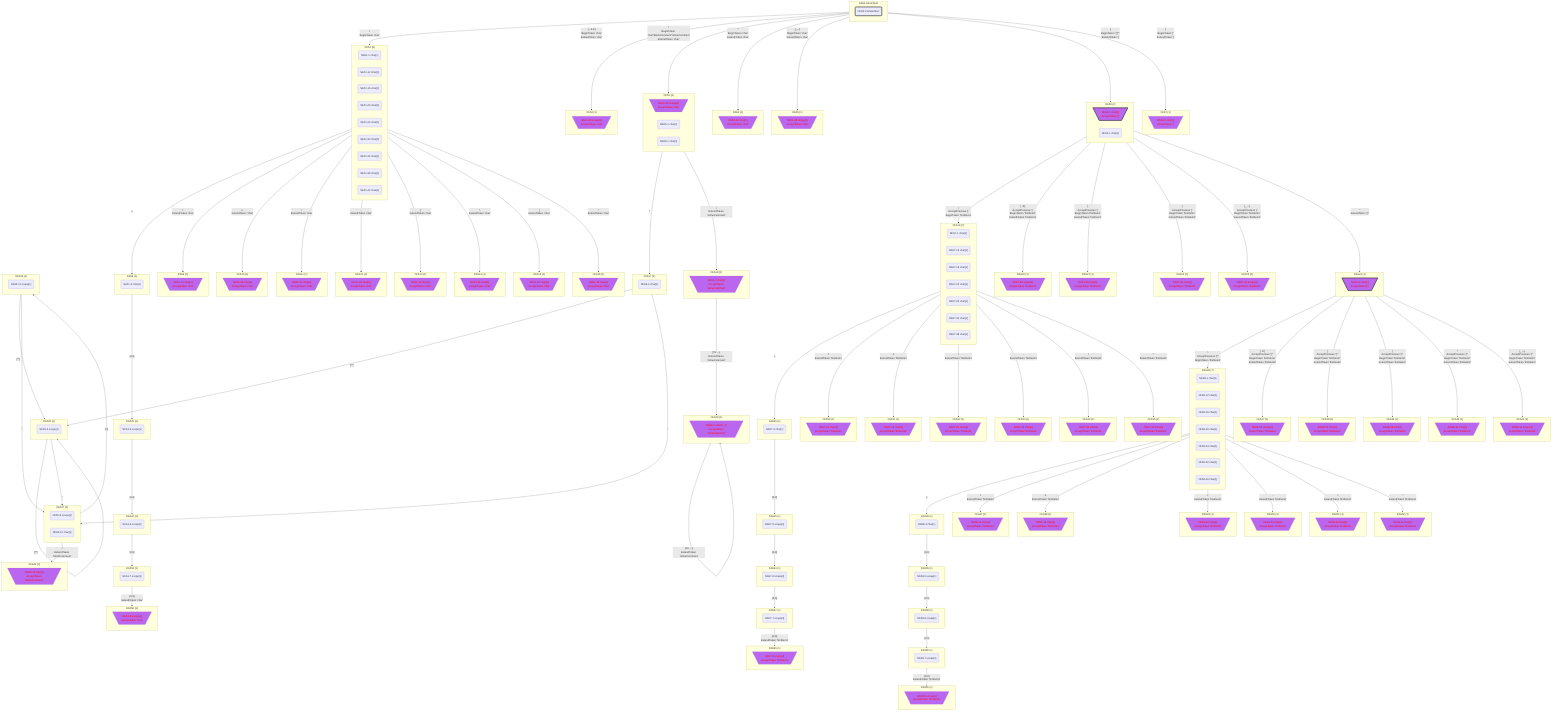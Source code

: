 flowchart
classDef c0001 color:#FF0000;
classDef c0010 stroke-dasharray: 10 10;
classDef c0011 stroke-dasharray: 10 10,color:#FF0000;
classDef c0100 fill:#BB66EE;
classDef c0101 fill:#BB66EE,color:#FF0000;
classDef c0110 fill:#BB66EE,stroke-dasharray: 10 10;
classDef c0111 fill:#BB66EE,stroke-dasharray: 10 10,color:#FF0000;
classDef c1000 stroke:#333,stroke-width:4px;
classDef c1001 stroke:#333,stroke-width:4px,color:#FF0000;
classDef c1010 stroke:#333,stroke-width:4px,stroke-dasharray: 10 10;
classDef c1011 stroke:#333,stroke-width:4px,stroke-dasharray: 10 10,color:#FF0000;
classDef c1100 stroke:#333,stroke-width:4px,fill:#BB66EE;
classDef c1101 stroke:#333,stroke-width:4px,fill:#BB66EE,color:#FF0000;
classDef c1110 stroke:#333,stroke-width:4px,fill:#BB66EE,stroke-dasharray: 10 10;
classDef c1111 stroke:#333,stroke-width:4px,fill:#BB66EE,stroke-dasharray: 10 10,color:#FF0000;
subgraph DFA0_959717059["DFA0 wholeStart"]
NFA0_0_53115297_0("NFA0-0 wholeStart")
class NFA0_0_53115297_0 c1000;
end
class DFA0_959717059 c1000;
subgraph DFA1_1108858292["DFA1 {9}"]
NFA1_1_8275629_1("NFA1-1 char[1]")
NFA1_12_7371802_2("NFA1-12 char[1]")
NFA1_16_66346226_3("NFA1-16 char[1]")
NFA1_20_60245124_4("NFA1-20 char[1]")
NFA1_24_5335211_5("NFA1-24 char[1]")
NFA1_30_29498945_6("NFA1-30 char[1]")
NFA1_34_64163914_7("NFA1-34 char[1]")
NFA1_38_40604315_8("NFA1-38 char[1]")
NFA1_44_615201_9("NFA1-44 char[1]")
end
subgraph DFA2_-1682253378["DFA2 {1}"]
NFA1_28_48016903_10[\"NFA1-28 scope[1]
AcceptToken 'char'"/]
class NFA1_28_48016903_10 c0101;
end
class DFA2_-1682253378 c0101;
subgraph DFA3_1901332768["DFA3 {3}"]
NFA1_28_48016903_11[\"NFA1-28 scope[1]
AcceptToken 'char'"/]
class NFA1_28_48016903_11 c0101;
NFA5_1_21163898_12("NFA5-1 char[1]")
NFA6_1_56257360_13("NFA6-1 char[1]")
end
class DFA3_1901332768 c0101;
subgraph DFA4_-783341220["DFA4 {1}"]
NFA1_42_29894517_14[\"NFA1-42 char[1]
AcceptToken 'char'"/]
class NFA1_42_29894517_14 c0101;
end
class DFA4_-783341220 c0101;
subgraph DFA5_-1289131532["DFA5 {1}"]
NFA1_48_5536817_15[\"NFA1-48 scope[1]
AcceptToken 'char'"/]
class NFA1_48_5536817_15 c0101;
end
class DFA5_-1289131532 c0101;
subgraph DFA6_-618929247["DFA6 {2}"]
NFA2_1_49831357_16[\"NFA2-1 char[1]
AcceptToken '['"/]
class NFA2_1_49831357_16 c1101;
NFA4_1_9808084_17("NFA4-1 char[1]")
end
class DFA6_-618929247 c1101;
subgraph DFA7_-1961732557["DFA7 {1}"]
NFA3_1_45829029_18[\"NFA3-1 char[1]
AcceptToken ']'"/]
class NFA3_1_45829029_18 c0101;
end
class DFA7_-1961732557 c0101;
subgraph DFA8_1569233356["DFA8 {1}"]
NFA1_3_44879761_19("NFA1-3 char[1]")
end
subgraph DFA9_-1344796577["DFA9 {1}"]
NFA1_14_36554200_20[\"NFA1-14 char[1]
AcceptToken 'char'"/]
class NFA1_14_36554200_20 c0101;
end
class DFA9_-1344796577 c0101;
subgraph DFA10_2034109769["DFA10 {1}"]
NFA1_18_60552345_21[\"NFA1-18 char[1]
AcceptToken 'char'"/]
class NFA1_18_60552345_21 c0101;
end
class DFA10_2034109769 c0101;
subgraph DFA11_1608650861["DFA11 {1}"]
NFA1_22_8100198_22[\"NFA1-22 char[1]
AcceptToken 'char'"/]
class NFA1_22_8100198_22 c0101;
end
class DFA11_1608650861 c0101;
subgraph DFA12_1146874116["DFA12 {1}"]
NFA1_26_5792918_23[\"NFA1-26 char[1]
AcceptToken 'char'"/]
class NFA1_26_5792918_23 c0101;
end
class DFA12_1146874116 c0101;
subgraph DFA13_1999389059["DFA13 {1}"]
NFA1_32_52136268_24[\"NFA1-32 char[1]
AcceptToken 'char'"/]
class NFA1_32_52136268_24 c0101;
end
class DFA13_1999389059 c0101;
subgraph DFA14_307894127["DFA14 {1}"]
NFA1_36_66573232_25[\"NFA1-36 char[1]
AcceptToken 'char'"/]
class NFA1_36_66573232_25 c0101;
end
class DFA14_307894127 c0101;
subgraph DFA15_849971840["DFA15 {1}"]
NFA1_40_62288179_26[\"NFA1-40 char[1]
AcceptToken 'char'"/]
class NFA1_40_62288179_26 c0101;
end
class DFA15_849971840 c0101;
subgraph DFA16_1913010798["DFA16 {1}"]
NFA1_46_23722702_27[\"NFA1-46 char[1]
AcceptToken 'char'"/]
class NFA1_46_23722702_27 c0101;
end
class DFA16_1913010798 c0101;
subgraph DFA17_1590941627["DFA17 {1}"]
NFA5_3_29369493_28("NFA5-3 char[1]")
end
subgraph DFA18_1658321644["DFA18 {1}"]
NFA6_3_8408241_29[\"NFA6-3 char[1]
AcceptToken 'inlineComment'"/]
class NFA6_3_8408241_29 c0101;
end
class DFA18_1658321644 c0101;
subgraph DFA19_1320486412["DFA19 {7}"]
NFA7_1_12177730_30("NFA7-1 char[1]")
NFA7_12_42490713_31("NFA7-12 char[1]")
NFA7_16_46872098_32("NFA7-16 char[1]")
NFA7_20_19195704_33("NFA7-20 char[1]")
NFA7_24_38543611_34("NFA7-24 char[1]")
NFA7_32_46787348_35("NFA7-32 char[1]")
NFA7_38_31678816_36("NFA7-38 char[1]")
end
subgraph DFA20_485462897["DFA20 {1}"]
NFA7_28_11348180_37[\"NFA7-28 scope[1]
AcceptToken 'firstItem1'"/]
class NFA7_28_11348180_37 c0101;
end
class DFA20_485462897 c0101;
subgraph DFA21_992789378["DFA21 {1}"]
NFA7_30_35024756_38[\"NFA7-30 char[1]
AcceptToken 'firstItem1'"/]
class NFA7_30_35024756_38 c0101;
end
class DFA21_992789378 c0101;
subgraph DFA22_-805790856["DFA22 {1}"]
NFA7_36_18432949_39[\"NFA7-36 char[1]
AcceptToken 'firstItem1'"/]
class NFA7_36_18432949_39 c0101;
end
class DFA22_-805790856 c0101;
subgraph DFA23_-1072474476["DFA23 {1}"]
NFA7_42_16673895_40[\"NFA7-42 scope[1]
AcceptToken 'firstItem1'"/]
class NFA7_42_16673895_40 c0101;
end
class DFA23_-1072474476 c0101;
subgraph DFA24_-463280789["DFA24 {1}"]
NFA4_3_15847329_41[\"NFA4-3 char[1]
AcceptToken '[^'"/]
class NFA4_3_15847329_41 c1101;
end
class DFA24_-463280789 c1101;
subgraph DFA25_1756501868["DFA25 {1}"]
NFA1_5_1264671_42("NFA1-5 scope[1]")
end
subgraph DFA26_12329540["DFA26 {1}"]
NFA5_5_30118695_43("NFA5-5 scope[1]")
end
subgraph DFA27_747149639["DFA27 {2}"]
NFA5_9_62998845_44("NFA5-9 scope[1]")
NFA5_13_2632805_45("NFA5-13 char[1]")
end
subgraph DFA28_-1765574440["DFA28 {1}"]
NFA6_4_23695246_46[\"NFA6-4 char{0, ∞}
AcceptToken 'inlineComment'"/]
class NFA6_4_23695246_46 c0101;
end
class DFA28_-1765574440 c0101;
subgraph DFA29_-1646634684["DFA29 {1}"]
NFA7_3_11382045_47("NFA7-3 char[1]")
end
subgraph DFA30_-878426081["DFA30 {1}"]
NFA7_14_8565311_48[\"NFA7-14 char[1]
AcceptToken 'firstItem1'"/]
class NFA7_14_8565311_48 c0101;
end
class DFA30_-878426081 c0101;
subgraph DFA31_480366072["DFA31 {1}"]
NFA7_18_9978940_49[\"NFA7-18 char[1]
AcceptToken 'firstItem1'"/]
class NFA7_18_9978940_49 c0101;
end
class DFA31_480366072 c0101;
subgraph DFA32_-310690225["DFA32 {1}"]
NFA7_22_22701601_50[\"NFA7-22 char[1]
AcceptToken 'firstItem1'"/]
class NFA7_22_22701601_50 c0101;
end
class DFA32_-310690225 c0101;
subgraph DFA33_2143711214["DFA33 {1}"]
NFA7_26_2987824_51[\"NFA7-26 char[1]
AcceptToken 'firstItem1'"/]
class NFA7_26_2987824_51 c0101;
end
class DFA33_2143711214 c0101;
subgraph DFA34_-817145312["DFA34 {1}"]
NFA7_34_26890416_52[\"NFA7-34 char[1]
AcceptToken 'firstItem1'"/]
class NFA7_34_26890416_52 c0101;
end
class DFA34_-817145312 c0101;
subgraph DFA35_-765141552["DFA35 {1}"]
NFA7_40_40687155_53[\"NFA7-40 char[1]
AcceptToken 'firstItem1'"/]
class NFA7_40_40687155_53 c0101;
end
class DFA35_-765141552 c0101;
subgraph DFA36_179686296["DFA36 {7}"]
NFA8_1_30640083_54("NFA8-1 char[1]")
NFA8_12_7325296_55("NFA8-12 char[1]")
NFA8_16_65927667_56("NFA8-16 char[1]")
NFA8_20_56478093_57("NFA8-20 char[1]")
NFA8_24_38540791_58("NFA8-24 char[1]")
NFA8_32_44731784_59("NFA8-32 char[1]")
NFA8_40_61671918_60("NFA8-40 char[1]")
end
subgraph DFA37_-1055837632["DFA37 {1}"]
NFA8_28_11322802_61[\"NFA8-28 scope[1]
AcceptToken 'firstItem2'"/]
class NFA8_28_11322802_61 c0101;
end
class DFA37_-1055837632 c0101;
subgraph DFA38_858719256["DFA38 {1}"]
NFA8_30_34796360_62[\"NFA8-30 char[1]
AcceptToken 'firstItem2'"/]
class NFA8_30_34796360_62 c0101;
end
class DFA38_858719256 c0101;
subgraph DFA39_-1097942182["DFA39 {1}"]
NFA8_36_67041741_63[\"NFA8-36 char[1]
AcceptToken 'firstItem2'"/]
class NFA8_36_67041741_63 c0101;
end
class DFA39_-1097942182 c0101;
subgraph DFA40_1969019325["DFA40 {1}"]
NFA8_38_66504758_64[\"NFA8-38 char[1]
AcceptToken 'firstItem2'"/]
class NFA8_38_66504758_64 c0101;
end
class DFA40_1969019325 c0101;
subgraph DFA41_-683148455["DFA41 {1}"]
NFA8_44_18176357_65[\"NFA8-44 scope[1]
AcceptToken 'firstItem2'"/]
class NFA8_44_18176357_65 c0101;
end
class DFA41_-683148455 c0101;
subgraph DFA42_-2119505283["DFA42 {1}"]
NFA1_6_35329549_66("NFA1-6 scope[2]")
end
subgraph DFA43_-749309628["DFA43 {1}"]
NFA5_11_38349502_67("NFA5-11 scope[1]")
end
subgraph DFA44_-985280593["DFA44 {1}"]
NFA5_15_23671576_68[\"NFA5-15 char[1]
AcceptToken 'blockComment'"/]
class NFA5_15_23671576_68 c0101;
end
class DFA44_-985280593 c0101;
subgraph DFA45_-1520087334["DFA45 {1}"]
NFA7_5_49530486_69("NFA7-5 scope[1]")
end
subgraph DFA46_1586969767["DFA46 {1}"]
NFA8_3_43121195_70("NFA8-3 char[1]")
end
subgraph DFA47_37479767["DFA47 {1}"]
NFA8_14_40266802_71[\"NFA8-14 char[1]
AcceptToken 'firstItem2'"/]
class NFA8_14_40266802_71 c0101;
end
class DFA47_37479767 c0101;
subgraph DFA48_-1494279640["DFA48 {1}"]
NFA8_18_26856902_72[\"NFA8-18 char[1]
AcceptToken 'firstItem2'"/]
class NFA8_18_26856902_72 c0101;
end
class DFA48_-1494279640 c0101;
subgraph DFA49_-1099556351["DFA49 {1}"]
NFA8_22_40385530_73[\"NFA8-22 char[1]
AcceptToken 'firstItem2'"/]
class NFA8_22_40385530_73 c0101;
end
class DFA49_-1099556351 c0101;
subgraph DFA50_-1561269722["DFA50 {1}"]
NFA8_26_27925455_74[\"NFA8-26 char[1]
AcceptToken 'firstItem2'"/]
class NFA8_26_27925455_74 c0101;
end
class DFA50_-1561269722 c0101;
subgraph DFA51_804655689["DFA51 {1}"]
NFA8_34_50002511_75[\"NFA8-34 char[1]
AcceptToken 'firstItem2'"/]
class NFA8_34_50002511_75 c0101;
end
class DFA51_804655689 c0101;
subgraph DFA52_-1738388977["DFA52 {1}"]
NFA8_42_47369417_76[\"NFA8-42 char[1]
AcceptToken 'firstItem2'"/]
class NFA8_42_47369417_76 c0101;
end
class DFA52_-1738388977 c0101;
subgraph DFA53_701415575["DFA53 {1}"]
NFA1_7_19301928_77("NFA1-7 scope[3]")
end
subgraph DFA54_891763813["DFA54 {1}"]
NFA7_6_52546435_78("NFA7-6 scope[2]")
end
subgraph DFA55_-703828649["DFA55 {1}"]
NFA8_5_3155873_79("NFA8-5 scope[1]")
end
subgraph DFA56_624096528["DFA56 {1}"]
NFA1_8_9601199_80[\"NFA1-8 scope[4]
AcceptToken 'char'"/]
class NFA1_8_9601199_80 c0101;
end
class DFA56_624096528 c0101;
subgraph DFA57_-1468880640["DFA57 {1}"]
NFA7_7_45353142_81("NFA7-7 scope[3]")
end
subgraph DFA58_-180427778["DFA58 {1}"]
NFA8_6_28402861_82("NFA8-6 scope[2]")
end
subgraph DFA59_-574655011["DFA59 {1}"]
NFA7_8_19952318_83[\"NFA7-8 scope[4]
AcceptToken 'firstItem1'"/]
class NFA7_8_19952318_83 c0101;
end
class DFA59_-574655011 c0101;
subgraph DFA60_1044473259["DFA60 {1}"]
NFA8_7_49725882_84("NFA8-7 scope[3]")
end
subgraph DFA61_690348051["DFA61 {1}"]
NFA8_8_5525098_85[\"NFA8-8 scope[4]
AcceptToken 'firstItem2'"/]
class NFA8_8_5525098_85 c0101;
end
class DFA61_690348051 c0101;
DFA0_959717059 -->|"#92;
BeginToken 'char'"|DFA1_1108858292
DFA0_959717059 -->|"[#32;-.0-Z]
BeginToken 'char'
ExtendToken 'char'"|DFA2_-1682253378
DFA0_959717059 -->|"/
BeginToken 'char''blockComment''inlineComment'
ExtendToken 'char'"|DFA3_1901332768
DFA0_959717059 -->|"^
BeginToken 'char'
ExtendToken 'char'"|DFA4_-783341220
DFA0_959717059 -->|"[_-~]
BeginToken 'char'
ExtendToken 'char'"|DFA5_-1289131532
DFA0_959717059 -->|"[
BeginToken '[''[^'
ExtendToken '['"|DFA6_-618929247
DFA0_959717059 -->|"]
BeginToken ']'
ExtendToken ']'"|DFA7_-1961732557
DFA1_1108858292 -->|"u"|DFA8_1569233356
DFA1_1108858292 -->|"t
ExtendToken 'char'"|DFA9_-1344796577
DFA1_1108858292 -->|"n
ExtendToken 'char'"|DFA10_2034109769
DFA1_1108858292 -->|"r
ExtendToken 'char'"|DFA11_1608650861
DFA1_1108858292 -->|"-
ExtendToken 'char'"|DFA12_1146874116
DFA1_1108858292 -->|"[
ExtendToken 'char'"|DFA13_1999389059
DFA1_1108858292 -->|"#92;
ExtendToken 'char'"|DFA14_307894127
DFA1_1108858292 -->|"]
ExtendToken 'char'"|DFA15_849971840
DFA1_1108858292 -->|"^
ExtendToken 'char'"|DFA16_1913010798
DFA3_1901332768 -->|"*"|DFA17_1590941627
DFA3_1901332768 -->|"/
ExtendToken 'inlineComment'"|DFA18_1658321644
DFA6_-618929247 -->|"#92;
AcceptPrevious '['
BeginToken 'firstItem1'"|DFA19_1320486412
DFA6_-618929247 -->|"[#32;-Z]
AcceptPrevious '['
BeginToken 'firstItem1'
ExtendToken 'firstItem1'"|DFA20_485462897
DFA6_-618929247 -->|"[
AcceptPrevious '['
BeginToken 'firstItem1'
ExtendToken 'firstItem1'"|DFA21_992789378
DFA6_-618929247 -->|"]
AcceptPrevious '['
BeginToken 'firstItem1'
ExtendToken 'firstItem1'"|DFA22_-805790856
DFA6_-618929247 -->|"[_-~]
AcceptPrevious '['
BeginToken 'firstItem1'
ExtendToken 'firstItem1'"|DFA23_-1072474476
DFA6_-618929247 -->|"^
ExtendToken '[^'"|DFA24_-463280789
DFA8_1569233356 -->|"[0-9]"|DFA25_1756501868
DFA17_1590941627 -->|"[^*]"|DFA26_12329540
DFA17_1590941627 -->|"*"|DFA27_747149639
DFA18_1658321644 -->|"[#92;t#92;r#32;-~]
ExtendToken 'inlineComment'"|DFA28_-1765574440
DFA19_1320486412 -->|"u"|DFA29_-1646634684
DFA19_1320486412 -->|"t
ExtendToken 'firstItem1'"|DFA30_-878426081
DFA19_1320486412 -->|"n
ExtendToken 'firstItem1'"|DFA31_480366072
DFA19_1320486412 -->|"r
ExtendToken 'firstItem1'"|DFA32_-310690225
DFA19_1320486412 -->|"-
ExtendToken 'firstItem1'"|DFA33_2143711214
DFA19_1320486412 -->|"#92;
ExtendToken 'firstItem1'"|DFA34_-817145312
DFA19_1320486412 -->|"^
ExtendToken 'firstItem1'"|DFA35_-765141552
DFA24_-463280789 -->|"#92;
AcceptPrevious '[^'
BeginToken 'firstItem2'"|DFA36_179686296
DFA24_-463280789 -->|"[#32;-Z]
AcceptPrevious '[^'
BeginToken 'firstItem2'
ExtendToken 'firstItem2'"|DFA37_-1055837632
DFA24_-463280789 -->|"[
AcceptPrevious '[^'
BeginToken 'firstItem2'
ExtendToken 'firstItem2'"|DFA38_858719256
DFA24_-463280789 -->|"]
AcceptPrevious '[^'
BeginToken 'firstItem2'
ExtendToken 'firstItem2'"|DFA39_-1097942182
DFA24_-463280789 -->|"^
AcceptPrevious '[^'
BeginToken 'firstItem2'
ExtendToken 'firstItem2'"|DFA40_1969019325
DFA24_-463280789 -->|"[_-~]
AcceptPrevious '[^'
BeginToken 'firstItem2'
ExtendToken 'firstItem2'"|DFA41_-683148455
DFA25_1756501868 -->|"[0-9]"|DFA42_-2119505283
DFA26_12329540 -->|"[^*]"|DFA26_12329540
DFA26_12329540 -->|"*"|DFA27_747149639
DFA27_747149639 -->|"[^/]"|DFA43_-749309628
DFA27_747149639 -->|"/
ExtendToken 'blockComment'"|DFA44_-985280593
DFA28_-1765574440 -->|"[#92;t#92;r#32;-~]
ExtendToken 'inlineComment'"|DFA28_-1765574440
DFA29_-1646634684 -->|"[0-9]"|DFA45_-1520087334
DFA36_179686296 -->|"u"|DFA46_1586969767
DFA36_179686296 -->|"t
ExtendToken 'firstItem2'"|DFA47_37479767
DFA36_179686296 -->|"n
ExtendToken 'firstItem2'"|DFA48_-1494279640
DFA36_179686296 -->|"r
ExtendToken 'firstItem2'"|DFA49_-1099556351
DFA36_179686296 -->|"-
ExtendToken 'firstItem2'"|DFA50_-1561269722
DFA36_179686296 -->|"#92;
ExtendToken 'firstItem2'"|DFA51_804655689
DFA36_179686296 -->|"^
ExtendToken 'firstItem2'"|DFA52_-1738388977
DFA42_-2119505283 -->|"[0-9]"|DFA53_701415575
DFA43_-749309628 -->|"[^*]"|DFA26_12329540
DFA43_-749309628 -->|"*"|DFA27_747149639
DFA45_-1520087334 -->|"[0-9]"|DFA54_891763813
DFA46_1586969767 -->|"[0-9]"|DFA55_-703828649
DFA53_701415575 -->|"[0-9]
ExtendToken 'char'"|DFA56_624096528
DFA54_891763813 -->|"[0-9]"|DFA57_-1468880640
DFA55_-703828649 -->|"[0-9]"|DFA58_-180427778
DFA57_-1468880640 -->|"[0-9]
ExtendToken 'firstItem1'"|DFA59_-574655011
DFA58_-180427778 -->|"[0-9]"|DFA60_1044473259
DFA60_1044473259 -->|"[0-9]
ExtendToken 'firstItem2'"|DFA61_690348051